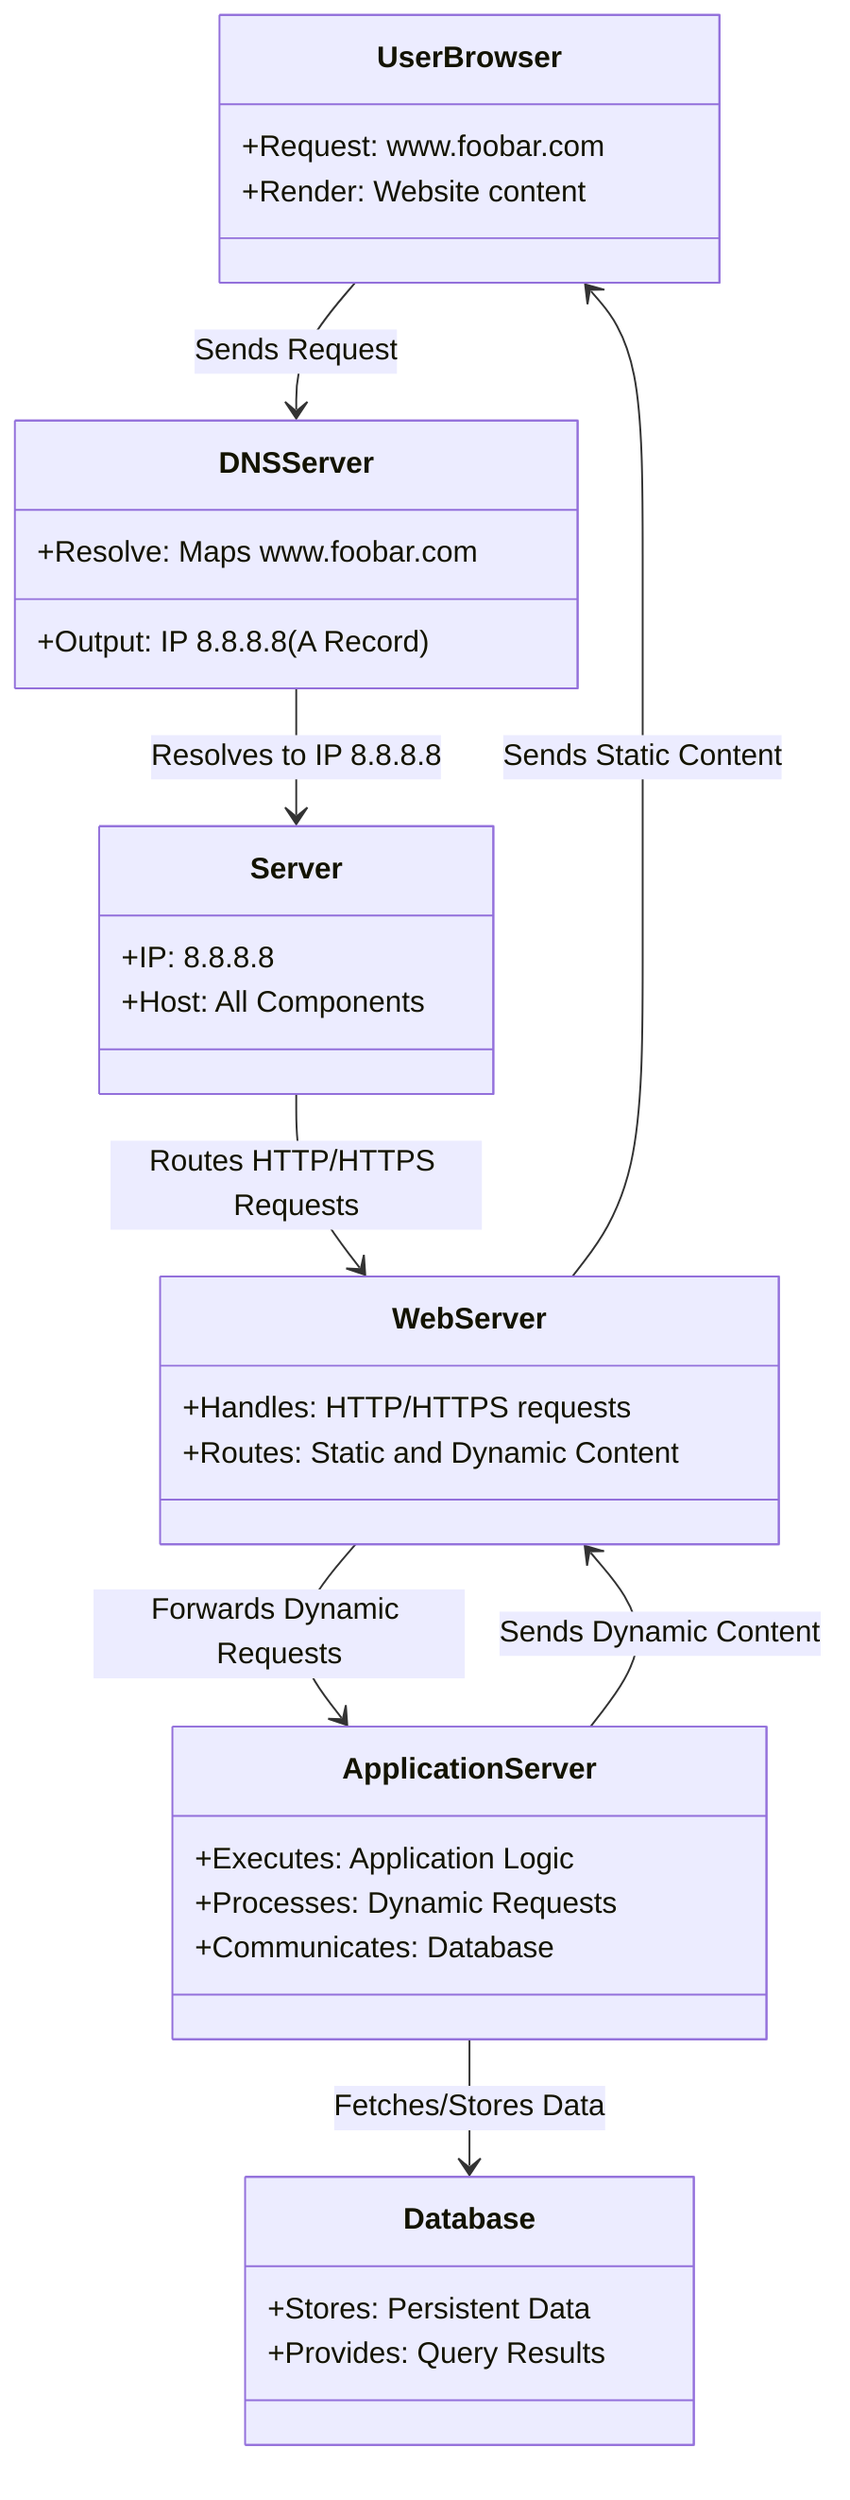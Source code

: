 classDiagram
    class UserBrowser {
        +Request: www.foobar.com
        +Render: Website content
    }

    class DNSServer {
        +Resolve: Maps www.foobar.com
        +Output: IP 8.8.8.8 (A Record)
    }

    class Server {
        +IP: 8.8.8.8
        +Host: All Components
    }

    class WebServer {
        +Handles: HTTP/HTTPS requests
        +Routes: Static and Dynamic Content
    }

    class ApplicationServer {
        +Executes: Application Logic
        +Processes: Dynamic Requests
        +Communicates: Database
    }

    class Database {
        +Stores: Persistent Data
        +Provides: Query Results
    }

    UserBrowser --> DNSServer : Sends Request
    DNSServer --> Server : Resolves to IP 8.8.8.8
    Server --> WebServer : Routes HTTP/HTTPS Requests
    WebServer --> ApplicationServer : Forwards Dynamic Requests
    ApplicationServer --> Database : Fetches/Stores Data
    WebServer --> UserBrowser : Sends Static Content
    ApplicationServer --> WebServer : Sends Dynamic Content